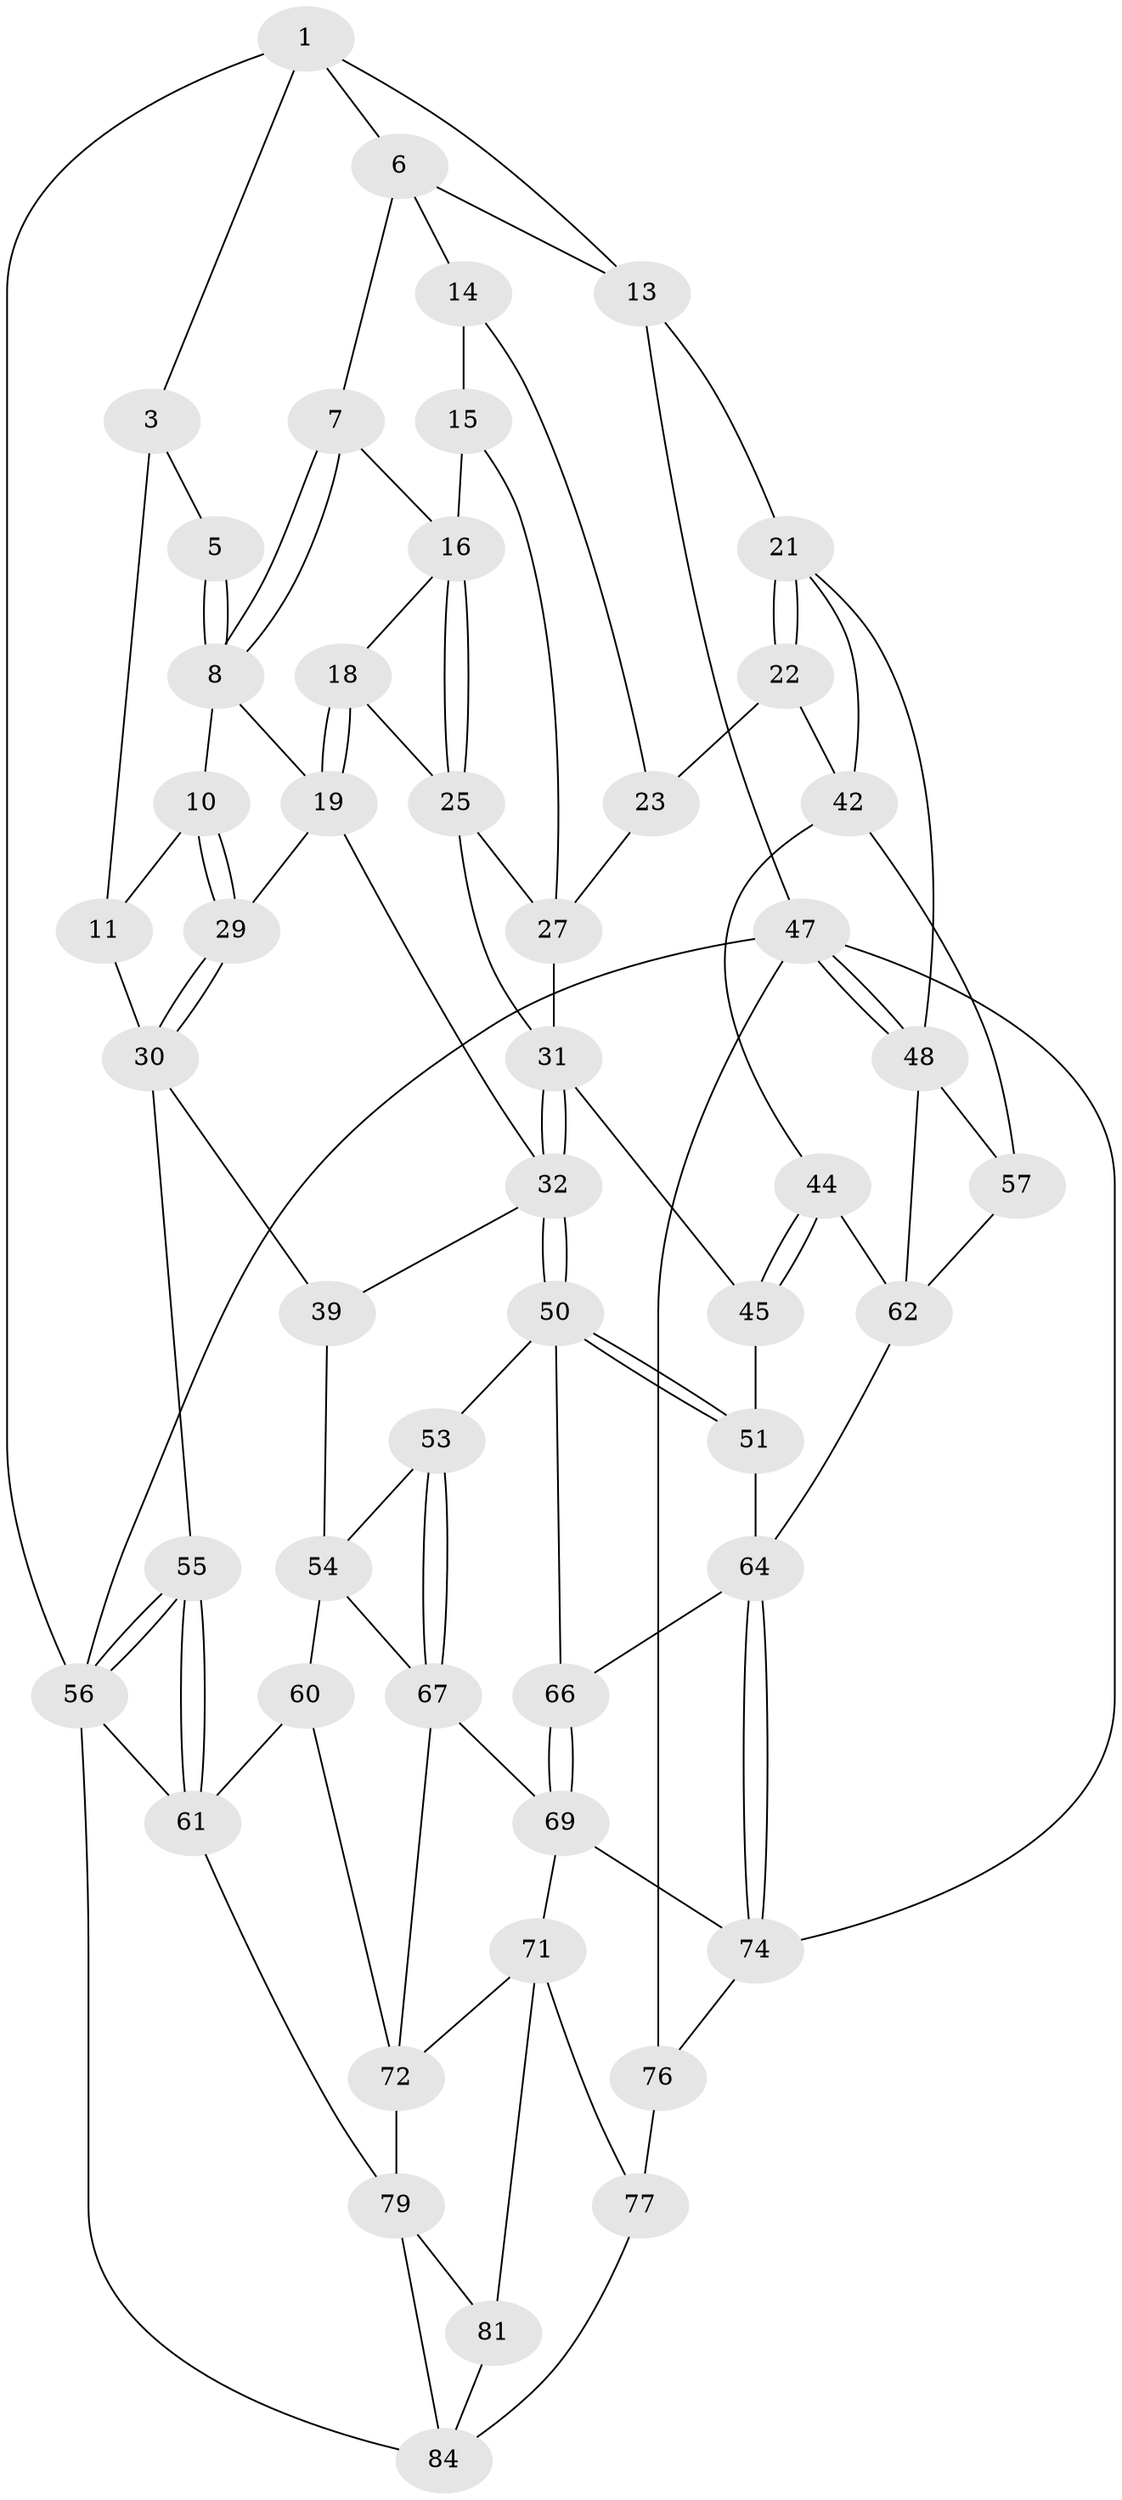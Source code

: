 // original degree distribution, {3: 0.022727272727272728, 6: 0.23863636363636365, 5: 0.4772727272727273, 4: 0.26136363636363635}
// Generated by graph-tools (version 1.1) at 2025/42/03/06/25 10:42:33]
// undirected, 51 vertices, 108 edges
graph export_dot {
graph [start="1"]
  node [color=gray90,style=filled];
  1 [pos="+0.1865026488344652+0",super="+2"];
  3 [pos="+0+0",super="+4"];
  5 [pos="+0.15094516327590146+0.0298082677216094"];
  6 [pos="+0.44629404850410437+0",super="+12"];
  7 [pos="+0.42287264334333763+0"];
  8 [pos="+0.3779314442729589+0.004975350934770004",super="+9"];
  10 [pos="+0.25007511340459665+0.15020753879866425"];
  11 [pos="+0.15826737523855364+0.1099884365342259",super="+20"];
  13 [pos="+1+0"];
  14 [pos="+0.8684696714814305+0",super="+24"];
  15 [pos="+0.591776524451577+0.1768297785888696",super="+26"];
  16 [pos="+0.5637544250372266+0.1771489523802739",super="+17"];
  18 [pos="+0.4518111595599354+0.20178280413140082"];
  19 [pos="+0.3384347471161903+0.2839510588900764",super="+34"];
  21 [pos="+1+0",super="+41"];
  22 [pos="+0.9764510362578165+0.15775278900709855",super="+37"];
  23 [pos="+0.8018612106764373+0.28147429696428017",super="+35"];
  25 [pos="+0.5329972843676077+0.22280120765101094",super="+28"];
  27 [pos="+0.6592691975081948+0.29494748378538854",super="+36"];
  29 [pos="+0.09817007811450515+0.3016520190333028"];
  30 [pos="+0+0.4027394842512257",super="+40"];
  31 [pos="+0.4779281676857755+0.39857829069110984",super="+38"];
  32 [pos="+0.4679199464051637+0.40662078721434647",super="+33"];
  39 [pos="+0.16992217015984784+0.5155914121959178"];
  42 [pos="+0.9697923960918771+0.4416373149586544",super="+43"];
  44 [pos="+0.8325284330723174+0.6081446232285902"];
  45 [pos="+0.7770607493509046+0.613144905799463",super="+46"];
  47 [pos="+1+1",super="+88"];
  48 [pos="+1+1",super="+49"];
  50 [pos="+0.5008177523992859+0.5599289256844752",super="+52"];
  51 [pos="+0.5600341051487993+0.5493933743508288",super="+58"];
  53 [pos="+0.42807857189822224+0.6158156926588918"];
  54 [pos="+0.19668517203293015+0.5528667551298767",super="+59"];
  55 [pos="+0+0.7053194337805118"];
  56 [pos="+0+1",super="+83"];
  57 [pos="+0.9601872119564997+0.6853255703115969"];
  60 [pos="+0.1928342241336073+0.7195990253223141"];
  61 [pos="+0+0.7676608282982952",super="+80"];
  62 [pos="+0.8490472814109826+0.6222639984421083",super="+63"];
  64 [pos="+0.809234700193409+0.8322456240221998",super="+65"];
  66 [pos="+0.6180232569487673+0.7492791515184679"];
  67 [pos="+0.42141808142931114+0.6307979124976257",super="+68"];
  69 [pos="+0.608205036829248+0.7656670367648868",super="+70"];
  71 [pos="+0.38656123165034006+0.8391278669969264",super="+78"];
  72 [pos="+0.3294292858043946+0.8150470938838832",super="+73"];
  74 [pos="+0.6588522032505675+0.950000151159637",super="+75"];
  76 [pos="+0.4951877846827375+0.9069701971819952",super="+87"];
  77 [pos="+0.40790015686249254+0.8876816933046914",super="+85"];
  79 [pos="+0.18446201677478058+0.8910188784047142",super="+82"];
  81 [pos="+0.32151476661103906+0.9332365351122203"];
  84 [pos="+0.2112611887850553+1",super="+86"];
  1 -- 6;
  1 -- 56;
  1 -- 3;
  1 -- 13;
  3 -- 11 [weight=2];
  3 -- 5;
  5 -- 8;
  5 -- 8;
  6 -- 7;
  6 -- 13;
  6 -- 14;
  7 -- 8;
  7 -- 8;
  7 -- 16;
  8 -- 10;
  8 -- 19;
  10 -- 11;
  10 -- 29;
  10 -- 29;
  11 -- 30;
  13 -- 21;
  13 -- 47;
  14 -- 15 [weight=2];
  14 -- 23;
  15 -- 16;
  15 -- 27;
  16 -- 25;
  16 -- 25;
  16 -- 18;
  18 -- 19;
  18 -- 19;
  18 -- 25;
  19 -- 29;
  19 -- 32;
  21 -- 22;
  21 -- 22;
  21 -- 48;
  21 -- 42;
  22 -- 23 [weight=2];
  22 -- 42;
  23 -- 27;
  25 -- 27;
  25 -- 31;
  27 -- 31;
  29 -- 30;
  29 -- 30;
  30 -- 55;
  30 -- 39;
  31 -- 32;
  31 -- 32;
  31 -- 45;
  32 -- 50;
  32 -- 50;
  32 -- 39;
  39 -- 54;
  42 -- 57;
  42 -- 44;
  44 -- 45;
  44 -- 45;
  44 -- 62;
  45 -- 51 [weight=2];
  47 -- 48;
  47 -- 48;
  47 -- 56;
  47 -- 74;
  47 -- 76;
  48 -- 57;
  48 -- 62;
  50 -- 51;
  50 -- 51;
  50 -- 53;
  50 -- 66;
  51 -- 64;
  53 -- 54;
  53 -- 67;
  53 -- 67;
  54 -- 60;
  54 -- 67;
  55 -- 56;
  55 -- 56;
  55 -- 61;
  55 -- 61;
  56 -- 84;
  56 -- 61;
  57 -- 62;
  60 -- 61;
  60 -- 72;
  61 -- 79;
  62 -- 64;
  64 -- 74;
  64 -- 74;
  64 -- 66;
  66 -- 69;
  66 -- 69;
  67 -- 69;
  67 -- 72;
  69 -- 71;
  69 -- 74;
  71 -- 72;
  71 -- 81;
  71 -- 77;
  72 -- 79;
  74 -- 76;
  76 -- 77 [weight=2];
  77 -- 84;
  79 -- 81;
  79 -- 84;
  81 -- 84;
}
